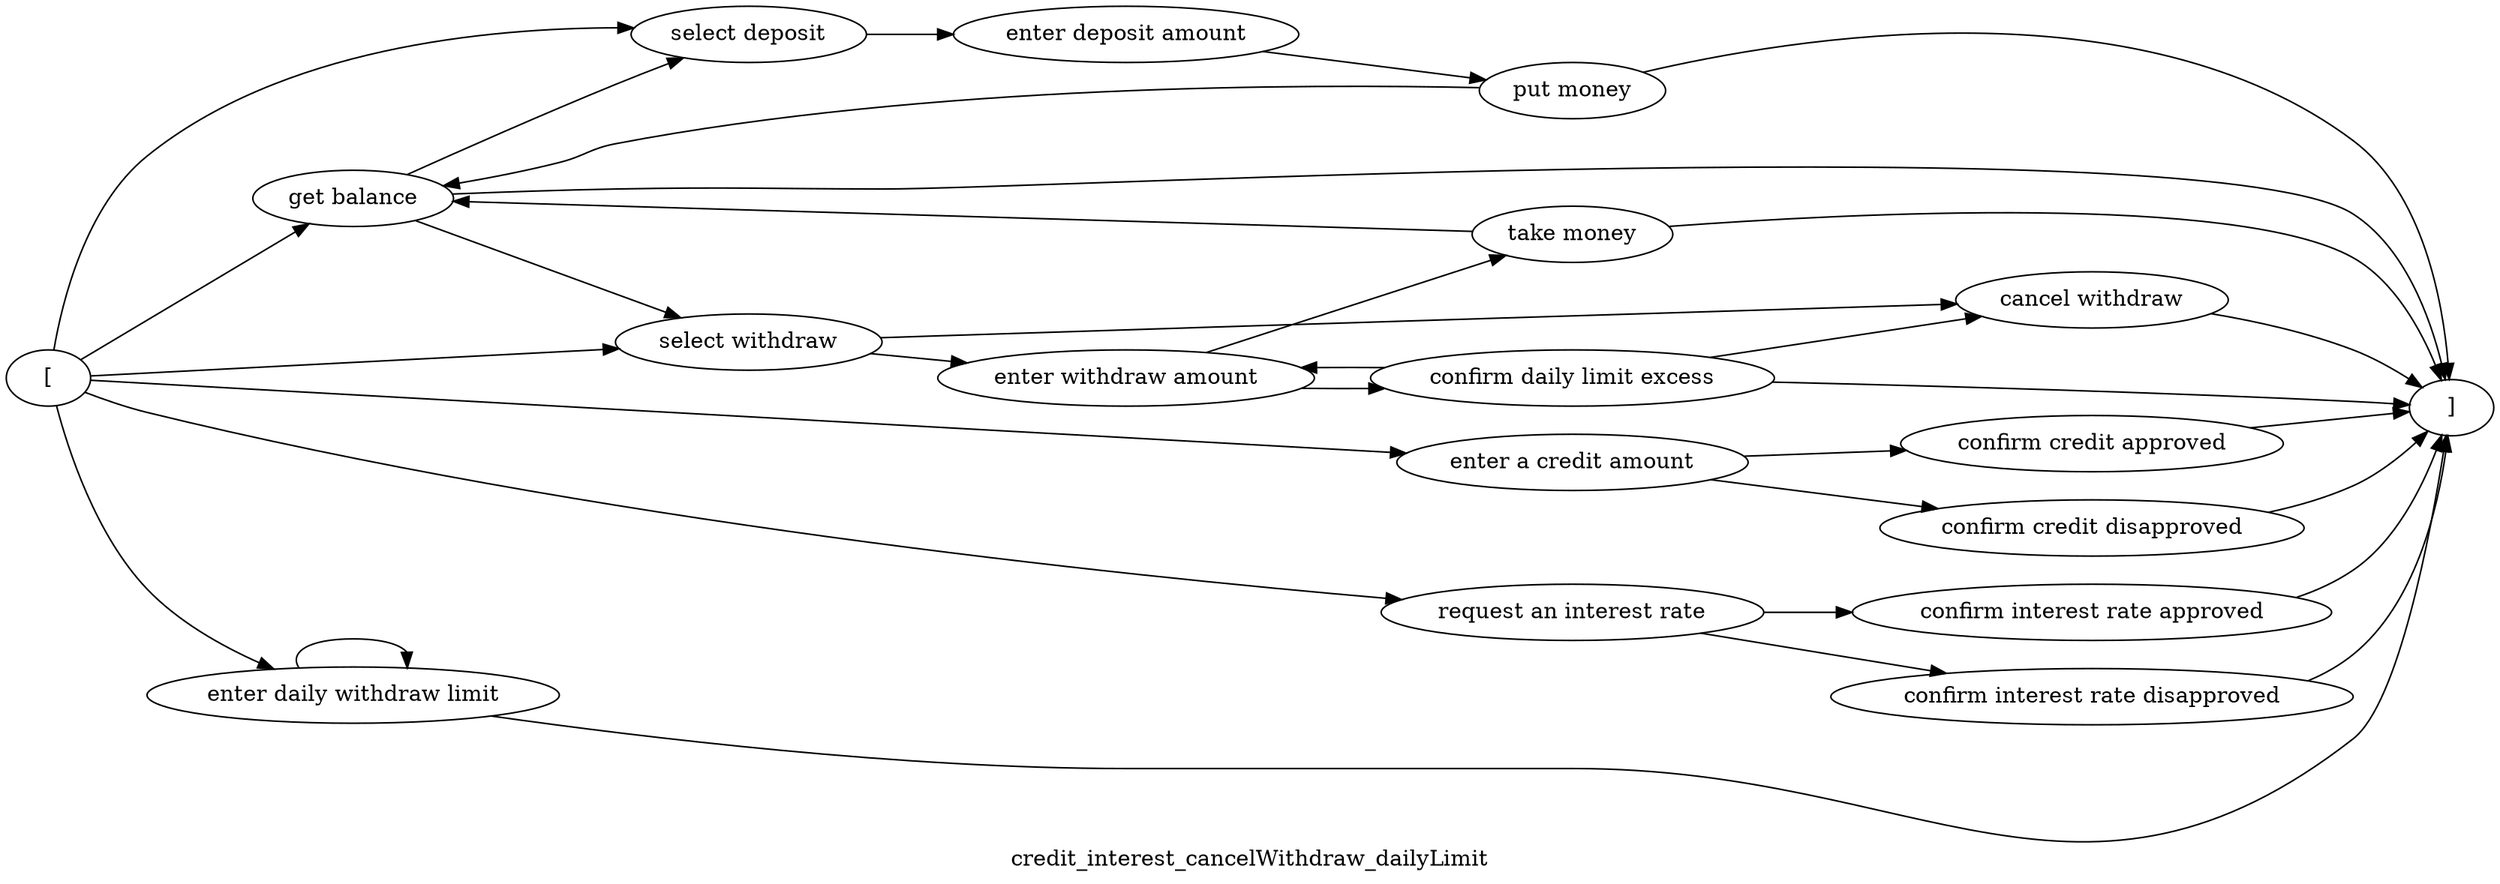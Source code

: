 digraph G {
rankdir = LR
label = "credit_interest_cancelWithdraw_dailyLimit";
esg34_vertex2 -> esg34_vertex1;
esg34_vertex0 -> esg34_vertex2;
esg34_vertex2 -> esg34_vertex3;
esg34_vertex0 -> esg34_vertex3;
esg34_vertex3 -> esg34_vertex4;
esg34_vertex4 -> esg34_vertex5;
esg34_vertex5 -> esg34_vertex1;
esg34_vertex5 -> esg34_vertex2;
esg34_vertex2 -> esg34_vertex6;
esg34_vertex0 -> esg34_vertex6;
esg34_vertex6 -> esg34_vertex7;
esg34_vertex7 -> esg34_vertex8;
esg34_vertex8 -> esg34_vertex1;
esg34_vertex8 -> esg34_vertex2;
esg34_vertex0 -> esg34_vertex9;
esg34_vertex10 -> esg34_vertex1;
esg34_vertex9 -> esg34_vertex10;
esg34_vertex9 -> esg34_vertex11;
esg34_vertex11 -> esg34_vertex1;
esg34_vertex0 -> esg34_vertex12;
esg34_vertex13 -> esg34_vertex1;
esg34_vertex12 -> esg34_vertex13;
esg34_vertex12 -> esg34_vertex14;
esg34_vertex14 -> esg34_vertex1;
esg34_vertex6 -> esg34_vertex15;
esg34_vertex15 -> esg34_vertex1;
esg34_vertex7 -> esg34_vertex16;
esg34_vertex16 -> esg34_vertex15;
esg34_vertex16 -> esg34_vertex7;
esg34_vertex0 -> esg34_vertex17;
esg34_vertex17 -> esg34_vertex1;
esg34_vertex17 -> esg34_vertex17;
esg34_vertex16 -> esg34_vertex1;
esg34_vertex2 [label = "get balance"]
esg34_vertex1 [label = "]"]
esg34_vertex0 [label = "["]
esg34_vertex3 [label = "select deposit"]
esg34_vertex4 [label = "enter deposit amount"]
esg34_vertex5 [label = "put money"]
esg34_vertex6 [label = "select withdraw"]
esg34_vertex7 [label = "enter withdraw amount"]
esg34_vertex8 [label = "take money"]
esg34_vertex9 [label = "enter a credit amount"]
esg34_vertex10 [label = "confirm credit approved"]
esg34_vertex11 [label = "confirm credit disapproved"]
esg34_vertex12 [label = "request an interest rate"]
esg34_vertex13 [label = "confirm interest rate approved"]
esg34_vertex14 [label = "confirm interest rate disapproved"]
esg34_vertex15 [label = "cancel withdraw"]
esg34_vertex16 [label = "confirm daily limit excess"]
esg34_vertex17 [label = "enter daily withdraw limit"]
}
